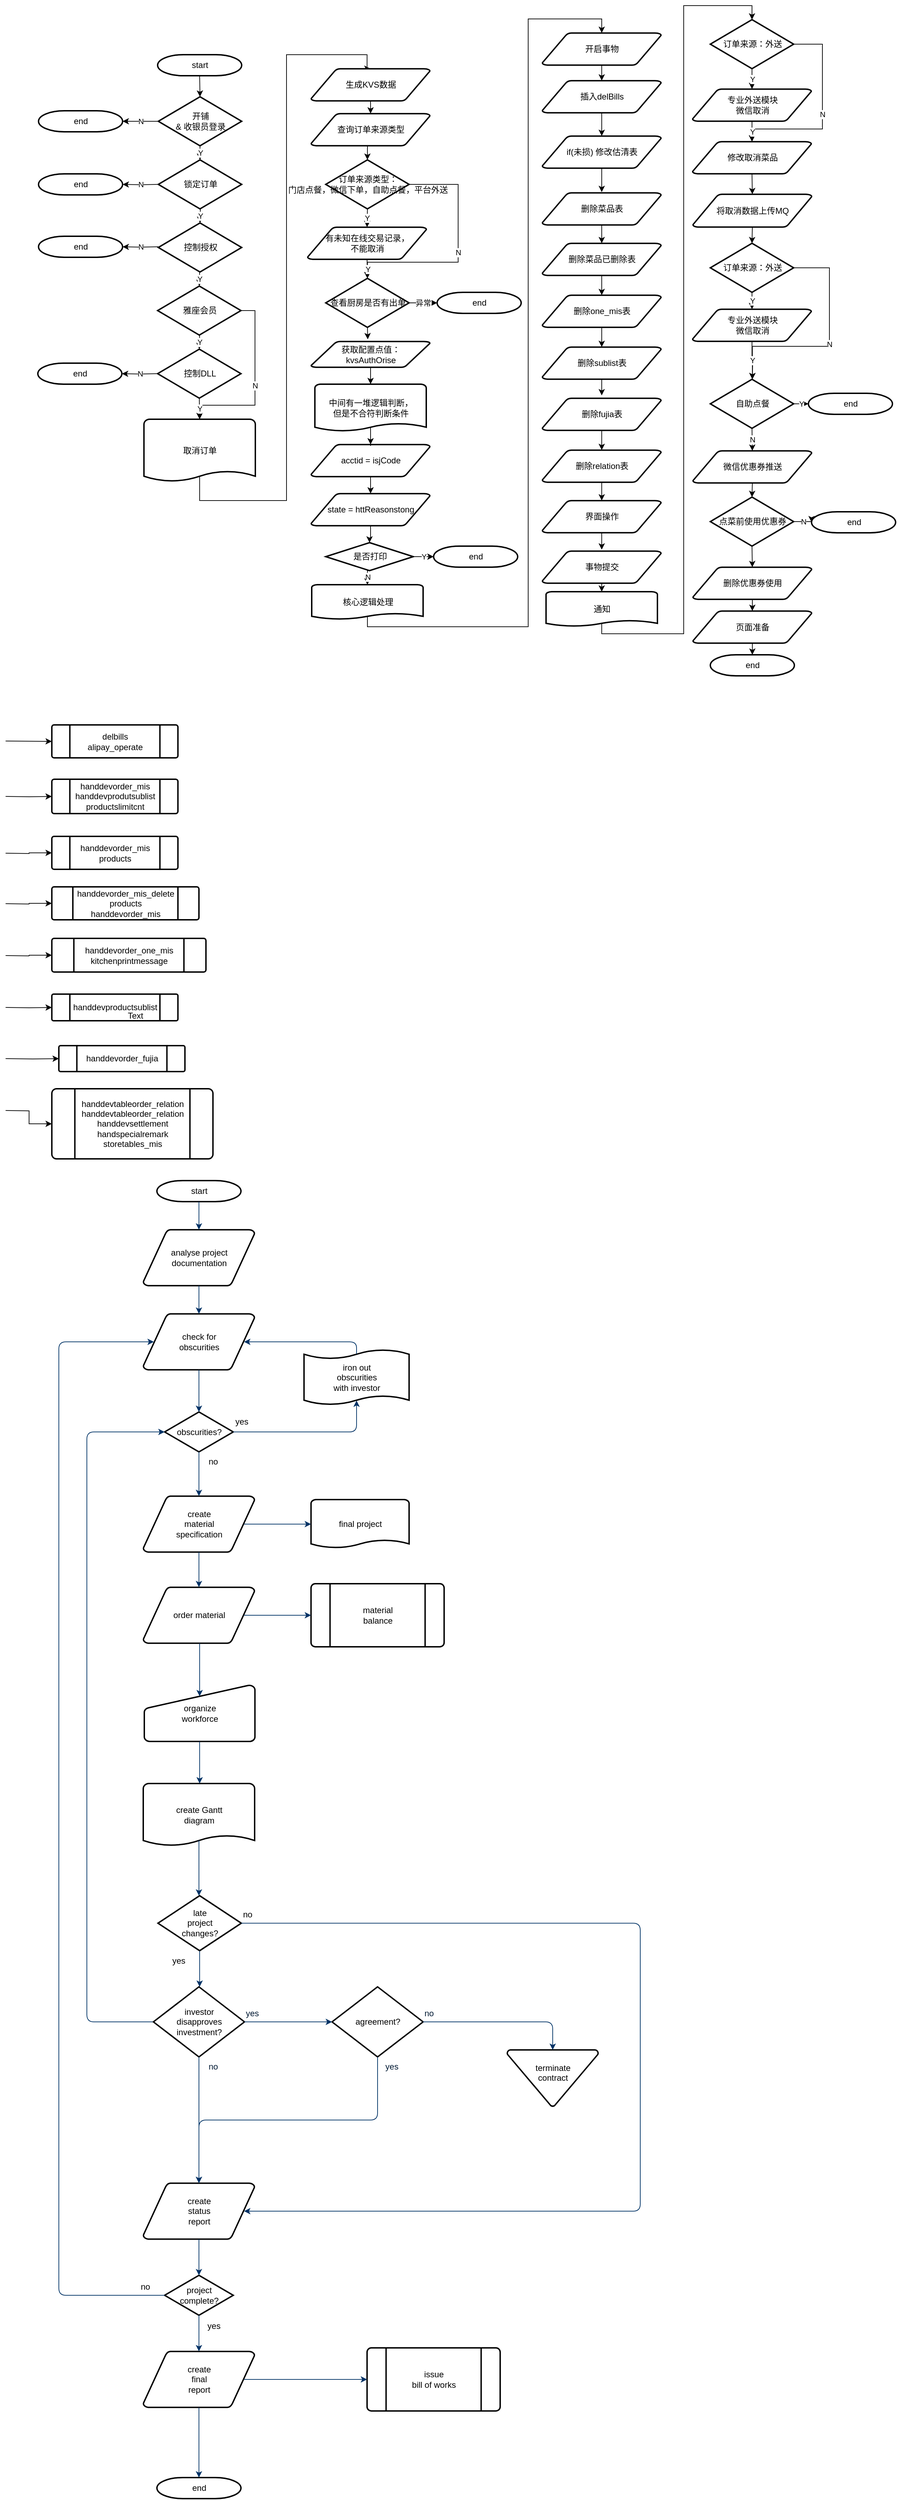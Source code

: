 <mxfile version="12.3.6" type="github" pages="1"><diagram id="6a731a19-8d31-9384-78a2-239565b7b9f0" name="Page-1"><mxGraphModel dx="1422" dy="3100" grid="1" gridSize="10" guides="1" tooltips="1" connect="1" arrows="1" fold="1" page="1" pageScale="1" pageWidth="1654" pageHeight="1169" background="#ffffff" math="0" shadow="0"><root><mxCell id="0"/><mxCell id="1" parent="0"/><mxCell id="2" value="start" style="shape=mxgraph.flowchart.terminator;strokeWidth=2;gradientColor=none;gradientDirection=north;fontStyle=0;html=1;" parent="1" vertex="1"><mxGeometry x="260" y="60" width="120" height="30" as="geometry"/></mxCell><mxCell id="3" value="analyse project&#10; documentation" style="shape=mxgraph.flowchart.data;strokeWidth=2;gradientColor=none;gradientDirection=north;fontStyle=0;html=1;" parent="1" vertex="1"><mxGeometry x="240.5" y="130" width="159" height="80" as="geometry"/></mxCell><mxCell id="4" value="create&#10;material&#10;specification" style="shape=mxgraph.flowchart.data;strokeWidth=2;gradientColor=none;gradientDirection=north;fontStyle=0;html=1;" parent="1" vertex="1"><mxGeometry x="240.5" y="510" width="159" height="80" as="geometry"/></mxCell><mxCell id="5" value="check for&#10;obscurities" style="shape=mxgraph.flowchart.data;strokeWidth=2;gradientColor=none;gradientDirection=north;fontStyle=0;html=1;" parent="1" vertex="1"><mxGeometry x="240.5" y="250" width="159" height="80" as="geometry"/></mxCell><mxCell id="6" value="obscurities?" style="shape=mxgraph.flowchart.decision;strokeWidth=2;gradientColor=none;gradientDirection=north;fontStyle=0;html=1;" parent="1" vertex="1"><mxGeometry x="271" y="390" width="98" height="57" as="geometry"/></mxCell><mxCell id="7" style="fontStyle=1;strokeColor=#003366;strokeWidth=1;html=1;" parent="1" source="2" target="3" edge="1"><mxGeometry relative="1" as="geometry"/></mxCell><mxCell id="8" style="fontStyle=1;strokeColor=#003366;strokeWidth=1;html=1;" parent="1" source="3" target="5" edge="1"><mxGeometry relative="1" as="geometry"/></mxCell><mxCell id="9" style="entryX=0.5;entryY=0;entryPerimeter=0;fontStyle=1;strokeColor=#003366;strokeWidth=1;html=1;" parent="1" source="5" target="6" edge="1"><mxGeometry relative="1" as="geometry"/></mxCell><mxCell id="10" value="" style="edgeStyle=elbowEdgeStyle;elbow=horizontal;entryX=0.5;entryY=0.91;entryPerimeter=0;exitX=1;exitY=0.5;exitPerimeter=0;fontStyle=1;strokeColor=#003366;strokeWidth=1;html=1;" parent="1" source="6" target="51" edge="1"><mxGeometry x="381" y="28.5" width="100" height="100" as="geometry"><mxPoint x="750" y="447" as="sourcePoint"/><mxPoint x="765.395" y="318.5" as="targetPoint"/><Array as="points"><mxPoint x="545" y="400"/></Array></mxGeometry></mxCell><mxCell id="11" value="yes" style="text;fontStyle=0;html=1;strokeColor=none;gradientColor=none;fillColor=none;strokeWidth=2;" parent="1" vertex="1"><mxGeometry x="370" y="390" width="40" height="26" as="geometry"/></mxCell><mxCell id="12" value="" style="edgeStyle=elbowEdgeStyle;elbow=horizontal;fontColor=#001933;fontStyle=1;strokeColor=#003366;strokeWidth=1;html=1;" parent="1" source="6" target="4" edge="1"><mxGeometry width="100" height="100" as="geometry"><mxPoint y="100" as="sourcePoint"/><mxPoint x="100" as="targetPoint"/></mxGeometry></mxCell><mxCell id="13" value="order material" style="shape=mxgraph.flowchart.data;strokeWidth=2;gradientColor=none;gradientDirection=north;fontStyle=0;html=1;" parent="1" vertex="1"><mxGeometry x="240.5" y="640" width="159" height="80" as="geometry"/></mxCell><mxCell id="14" value="no" style="text;fontStyle=0;html=1;strokeColor=none;gradientColor=none;fillColor=none;strokeWidth=2;align=center;" parent="1" vertex="1"><mxGeometry x="320" y="447" width="40" height="26" as="geometry"/></mxCell><mxCell id="15" value="final project" style="shape=mxgraph.flowchart.document;strokeWidth=2;gradientColor=none;gradientDirection=north;fontStyle=0;html=1;" parent="1" vertex="1"><mxGeometry x="480" y="515" width="140" height="70" as="geometry"/></mxCell><mxCell id="16" value="" style="edgeStyle=elbowEdgeStyle;elbow=horizontal;exitX=0.905;exitY=0.5;exitPerimeter=0;fontStyle=1;strokeColor=#003366;strokeWidth=1;html=1;" parent="1" source="4" target="15" edge="1"><mxGeometry width="100" height="100" as="geometry"><mxPoint y="100" as="sourcePoint"/><mxPoint x="100" as="targetPoint"/></mxGeometry></mxCell><mxCell id="17" value="" style="edgeStyle=elbowEdgeStyle;elbow=horizontal;fontStyle=1;strokeColor=#003366;strokeWidth=1;html=1;" parent="1" source="4" target="13" edge="1"><mxGeometry width="100" height="100" as="geometry"><mxPoint y="100" as="sourcePoint"/><mxPoint x="100" as="targetPoint"/></mxGeometry></mxCell><mxCell id="18" value="material&#10;balance" style="shape=mxgraph.flowchart.predefined_process;strokeWidth=2;gradientColor=none;gradientDirection=north;fontStyle=0;html=1;" parent="1" vertex="1"><mxGeometry x="480" y="635" width="190" height="90" as="geometry"/></mxCell><mxCell id="19" value="" style="edgeStyle=elbowEdgeStyle;elbow=horizontal;exitX=0.905;exitY=0.5;exitPerimeter=0;fontStyle=1;strokeColor=#003366;strokeWidth=1;html=1;" parent="1" source="13" target="18" edge="1"><mxGeometry width="100" height="100" as="geometry"><mxPoint y="100" as="sourcePoint"/><mxPoint x="100" as="targetPoint"/></mxGeometry></mxCell><mxCell id="20" value="organize &#10;workforce" style="shape=mxgraph.flowchart.manual_input;strokeWidth=2;gradientColor=none;gradientDirection=north;fontStyle=0;html=1;" parent="1" vertex="1"><mxGeometry x="242" y="780" width="158" height="80" as="geometry"/></mxCell><mxCell id="21" value="" style="edgeStyle=elbowEdgeStyle;elbow=horizontal;entryX=0.5;entryY=0.195;entryPerimeter=0;fontStyle=1;strokeColor=#003366;strokeWidth=1;html=1;" parent="1" source="13" target="20" edge="1"><mxGeometry width="100" height="100" as="geometry"><mxPoint y="100" as="sourcePoint"/><mxPoint x="100" as="targetPoint"/></mxGeometry></mxCell><mxCell id="22" value="create Gantt&#10;diagram" style="shape=mxgraph.flowchart.document;strokeWidth=2;gradientColor=none;gradientDirection=north;fontStyle=0;html=1;" parent="1" vertex="1"><mxGeometry x="240.5" y="920" width="159" height="90" as="geometry"/></mxCell><mxCell id="23" value="" style="edgeStyle=elbowEdgeStyle;elbow=horizontal;exitX=0.5;exitY=1;exitPerimeter=0;fontStyle=1;strokeColor=#003366;strokeWidth=1;html=1;" parent="1" source="20" target="22" edge="1"><mxGeometry width="100" height="100" as="geometry"><mxPoint y="100" as="sourcePoint"/><mxPoint x="100" as="targetPoint"/></mxGeometry></mxCell><mxCell id="24" value="late&#10;project&#10;changes?" style="shape=mxgraph.flowchart.decision;strokeWidth=2;gradientColor=none;gradientDirection=north;fontStyle=0;html=1;" parent="1" vertex="1"><mxGeometry x="261.5" y="1080" width="119" height="78.5" as="geometry"/></mxCell><mxCell id="25" value="" style="edgeStyle=elbowEdgeStyle;elbow=horizontal;exitX=0.5;exitY=0.9;exitPerimeter=0;fontStyle=1;strokeColor=#003366;strokeWidth=1;html=1;" parent="1" source="22" target="24" edge="1"><mxGeometry width="100" height="100" as="geometry"><mxPoint y="100" as="sourcePoint"/><mxPoint x="100" as="targetPoint"/></mxGeometry></mxCell><mxCell id="26" value="" style="edgeStyle=elbowEdgeStyle;elbow=horizontal;exitX=0;exitY=0.5;exitPerimeter=0;entryX=0;entryY=0.5;entryPerimeter=0;fontStyle=1;strokeColor=#003366;strokeWidth=1;html=1;" parent="1" source="28" target="6" edge="1"><mxGeometry width="100" height="100" as="geometry"><mxPoint y="100" as="sourcePoint"/><mxPoint x="100" as="targetPoint"/><Array as="points"><mxPoint x="160" y="850"/></Array></mxGeometry></mxCell><mxCell id="27" value="yes" style="text;fontStyle=0;html=1;strokeColor=none;gradientColor=none;fillColor=none;strokeWidth=2;" parent="1" vertex="1"><mxGeometry x="280" y="1158.5" width="40" height="26" as="geometry"/></mxCell><mxCell id="28" value="investor&#10;disapproves&#10; investment?" style="shape=mxgraph.flowchart.decision;strokeWidth=2;gradientColor=none;gradientDirection=north;fontStyle=0;html=1;" parent="1" vertex="1"><mxGeometry x="255" y="1210" width="130" height="100" as="geometry"/></mxCell><mxCell id="29" value="agreement?" style="shape=mxgraph.flowchart.decision;strokeWidth=2;gradientColor=none;gradientDirection=north;fontStyle=0;html=1;" parent="1" vertex="1"><mxGeometry x="510" y="1210" width="130" height="100" as="geometry"/></mxCell><mxCell id="30" value="" style="edgeStyle=elbowEdgeStyle;elbow=horizontal;exitX=0.5;exitY=1;exitPerimeter=0;fontStyle=1;strokeColor=#003366;strokeWidth=1;html=1;" parent="1" source="24" target="28" edge="1"><mxGeometry width="100" height="100" as="geometry"><mxPoint y="100" as="sourcePoint"/><mxPoint x="100" as="targetPoint"/></mxGeometry></mxCell><mxCell id="31" value="" style="edgeStyle=elbowEdgeStyle;elbow=horizontal;exitX=1;exitY=0.5;exitPerimeter=0;entryX=0;entryY=0.5;entryPerimeter=0;fontStyle=1;strokeColor=#003366;strokeWidth=1;html=1;" parent="1" source="28" target="29" edge="1"><mxGeometry width="100" height="100" as="geometry"><mxPoint y="100" as="sourcePoint"/><mxPoint x="100" as="targetPoint"/></mxGeometry></mxCell><mxCell id="32" value="terminate&#10;contract&#10;" style="shape=mxgraph.flowchart.merge_or_storage;strokeWidth=2;gradientColor=none;gradientDirection=north;fontStyle=0;html=1;" parent="1" vertex="1"><mxGeometry x="760" y="1300" width="130" height="80.5" as="geometry"/></mxCell><mxCell id="33" value="" style="edgeStyle=elbowEdgeStyle;elbow=vertical;exitX=1;exitY=0.5;exitPerimeter=0;entryX=0.5;entryY=0;entryPerimeter=0;fontStyle=1;strokeColor=#003366;strokeWidth=1;html=1;" parent="1" source="29" target="32" edge="1"><mxGeometry width="100" height="100" as="geometry"><mxPoint y="100" as="sourcePoint"/><mxPoint x="100" as="targetPoint"/><Array as="points"><mxPoint x="740" y="1260"/></Array></mxGeometry></mxCell><mxCell id="34" value="create&#10;status&#10;report" style="shape=mxgraph.flowchart.data;strokeWidth=2;gradientColor=none;gradientDirection=north;fontStyle=0;html=1;" parent="1" vertex="1"><mxGeometry x="240.5" y="1490" width="159" height="80" as="geometry"/></mxCell><mxCell id="35" value="" style="edgeStyle=elbowEdgeStyle;elbow=vertical;exitX=0.5;exitY=1;exitPerimeter=0;fontColor=#001933;fontStyle=1;strokeColor=#003366;strokeWidth=1;html=1;" parent="1" source="28" target="34" edge="1"><mxGeometry width="100" height="100" as="geometry"><mxPoint y="100" as="sourcePoint"/><mxPoint x="100" as="targetPoint"/></mxGeometry></mxCell><mxCell id="36" value="" style="edgeStyle=elbowEdgeStyle;elbow=vertical;exitX=0.5;exitY=1;exitPerimeter=0;entryX=0.5;entryY=0;entryPerimeter=0;fontStyle=1;strokeColor=#003366;strokeWidth=1;html=1;" parent="1" source="29" target="34" edge="1"><mxGeometry width="100" height="100" as="geometry"><mxPoint y="100" as="sourcePoint"/><mxPoint x="100" as="targetPoint"/></mxGeometry></mxCell><mxCell id="37" value="project&#10;complete?" style="shape=mxgraph.flowchart.decision;strokeWidth=2;gradientColor=none;gradientDirection=north;fontStyle=0;html=1;" parent="1" vertex="1"><mxGeometry x="271" y="1621.5" width="98" height="57" as="geometry"/></mxCell><mxCell id="38" value="create&#10;final&#10;report" style="shape=mxgraph.flowchart.data;strokeWidth=2;gradientColor=none;gradientDirection=north;fontStyle=0;html=1;" parent="1" vertex="1"><mxGeometry x="240.5" y="1730" width="159" height="80" as="geometry"/></mxCell><mxCell id="39" value="issue&#10;bill of works" style="shape=mxgraph.flowchart.predefined_process;strokeWidth=2;gradientColor=none;gradientDirection=north;fontStyle=0;html=1;" parent="1" vertex="1"><mxGeometry x="560" y="1725" width="190" height="90" as="geometry"/></mxCell><mxCell id="40" value="end" style="shape=mxgraph.flowchart.terminator;strokeWidth=2;gradientColor=none;gradientDirection=north;fontStyle=0;html=1;" parent="1" vertex="1"><mxGeometry x="260" y="1910" width="120" height="30" as="geometry"/></mxCell><mxCell id="41" value="" style="edgeStyle=elbowEdgeStyle;elbow=vertical;exitX=0.5;exitY=1;exitPerimeter=0;entryX=0.5;entryY=0;entryPerimeter=0;fontStyle=1;strokeColor=#003366;strokeWidth=1;html=1;" parent="1" source="34" target="37" edge="1"><mxGeometry width="100" height="100" as="geometry"><mxPoint y="100" as="sourcePoint"/><mxPoint x="100" as="targetPoint"/></mxGeometry></mxCell><mxCell id="42" value="" style="edgeStyle=elbowEdgeStyle;elbow=vertical;exitX=0.5;exitY=1;exitPerimeter=0;entryX=0.5;entryY=0;entryPerimeter=0;fontStyle=1;strokeColor=#003366;strokeWidth=1;html=1;" parent="1" source="37" target="38" edge="1"><mxGeometry width="100" height="100" as="geometry"><mxPoint y="100" as="sourcePoint"/><mxPoint x="100" as="targetPoint"/></mxGeometry></mxCell><mxCell id="43" value="" style="edgeStyle=elbowEdgeStyle;elbow=vertical;exitX=0.5;exitY=1;exitPerimeter=0;entryX=0.5;entryY=0;entryPerimeter=0;fontStyle=1;strokeColor=#003366;strokeWidth=1;html=1;" parent="1" source="38" target="40" edge="1"><mxGeometry width="100" height="100" as="geometry"><mxPoint y="100" as="sourcePoint"/><mxPoint x="100" as="targetPoint"/></mxGeometry></mxCell><mxCell id="44" value="" style="edgeStyle=elbowEdgeStyle;elbow=vertical;exitX=0.905;exitY=0.5;exitPerimeter=0;entryX=0;entryY=0.5;entryPerimeter=0;fontStyle=1;strokeColor=#003366;strokeWidth=1;html=1;" parent="1" source="38" target="39" edge="1"><mxGeometry width="100" height="100" as="geometry"><mxPoint y="100" as="sourcePoint"/><mxPoint x="100" as="targetPoint"/></mxGeometry></mxCell><mxCell id="45" value="" style="edgeStyle=elbowEdgeStyle;elbow=horizontal;exitX=1;exitY=0.5;exitPerimeter=0;entryX=0.905;entryY=0.5;entryPerimeter=0;fontStyle=1;strokeColor=#003366;strokeWidth=1;html=1;" parent="1" source="24" target="34" edge="1"><mxGeometry width="100" height="100" as="geometry"><mxPoint y="100" as="sourcePoint"/><mxPoint x="100" as="targetPoint"/><Array as="points"><mxPoint x="950" y="1320"/></Array></mxGeometry></mxCell><mxCell id="46" value="no" style="text;fontStyle=0;html=1;strokeColor=none;gradientColor=none;fillColor=none;strokeWidth=2;" parent="1" vertex="1"><mxGeometry x="380.5" y="1093.25" width="40" height="26" as="geometry"/></mxCell><mxCell id="47" value="yes" style="text;fontColor=#001933;fontStyle=0;html=1;strokeColor=none;gradientColor=none;fillColor=none;strokeWidth=2;" parent="1" vertex="1"><mxGeometry x="385" y="1234" width="40" height="26" as="geometry"/></mxCell><mxCell id="48" value="no" style="text;fontColor=#001933;fontStyle=0;html=1;strokeColor=none;gradientColor=none;fillColor=none;strokeWidth=2;align=center;" parent="1" vertex="1"><mxGeometry x="320" y="1310" width="40" height="26" as="geometry"/></mxCell><mxCell id="49" value="yes" style="text;fontColor=#001933;fontStyle=0;html=1;strokeColor=none;gradientColor=none;fillColor=none;strokeWidth=2;align=center;" parent="1" vertex="1"><mxGeometry x="575" y="1310" width="40" height="26" as="geometry"/></mxCell><mxCell id="50" value="no" style="text;fontColor=#001933;fontStyle=0;html=1;strokeColor=none;gradientColor=none;fillColor=none;strokeWidth=2;" parent="1" vertex="1"><mxGeometry x="640" y="1234" width="40" height="26" as="geometry"/></mxCell><mxCell id="51" value="iron out&#10;obscurities &#10;with investor" style="shape=mxgraph.flowchart.paper_tape;strokeWidth=2;gradientColor=none;gradientDirection=north;fontStyle=0;html=1;" parent="1" vertex="1"><mxGeometry x="470" y="300" width="150" height="81" as="geometry"/></mxCell><mxCell id="52" value="" style="edgeStyle=elbowEdgeStyle;elbow=horizontal;exitX=0.5;exitY=0.09;exitPerimeter=0;entryX=0.905;entryY=0.5;entryPerimeter=0;fontStyle=1;strokeColor=#003366;strokeWidth=1;html=1;" parent="1" source="51" target="5" edge="1"><mxGeometry width="100" height="100" as="geometry"><mxPoint y="100" as="sourcePoint"/><mxPoint x="100" as="targetPoint"/><Array as="points"><mxPoint x="545" y="300"/></Array></mxGeometry></mxCell><mxCell id="53" value="yes" style="text;fontStyle=0;html=1;strokeColor=none;gradientColor=none;fillColor=none;strokeWidth=2;align=center;" parent="1" vertex="1"><mxGeometry x="321" y="1680" width="40" height="26" as="geometry"/></mxCell><mxCell id="54" value="" style="edgeStyle=elbowEdgeStyle;elbow=horizontal;exitX=0;exitY=0.5;exitPerimeter=0;entryX=0.095;entryY=0.5;entryPerimeter=0;fontStyle=1;strokeColor=#003366;strokeWidth=1;html=1;" parent="1" source="37" target="5" edge="1"><mxGeometry width="100" height="100" as="geometry"><mxPoint y="100" as="sourcePoint"/><mxPoint x="100" as="targetPoint"/><Array as="points"><mxPoint x="120" y="970"/></Array></mxGeometry></mxCell><mxCell id="55" value="no" style="text;fontStyle=0;html=1;strokeColor=none;gradientColor=none;fillColor=none;strokeWidth=2;" parent="1" vertex="1"><mxGeometry x="235" y="1624" width="40" height="26" as="geometry"/></mxCell><mxCell id="DbCk00pHNb_Lc_L89BAW-57" style="edgeStyle=orthogonalEdgeStyle;rounded=0;orthogonalLoop=1;jettySize=auto;html=1;exitX=0.5;exitY=1;exitDx=0;exitDy=0;exitPerimeter=0;entryX=0.5;entryY=0;entryDx=0;entryDy=0;entryPerimeter=0;" parent="1" source="DbCk00pHNb_Lc_L89BAW-55" target="DbCk00pHNb_Lc_L89BAW-56" edge="1"><mxGeometry relative="1" as="geometry"/></mxCell><mxCell id="DbCk00pHNb_Lc_L89BAW-55" value="start" style="shape=mxgraph.flowchart.terminator;strokeWidth=2;gradientColor=none;gradientDirection=north;fontStyle=0;html=1;" parent="1" vertex="1"><mxGeometry x="261" y="-1546" width="120" height="30" as="geometry"/></mxCell><mxCell id="DbCk00pHNb_Lc_L89BAW-63" value="Y" style="edgeStyle=orthogonalEdgeStyle;rounded=0;orthogonalLoop=1;jettySize=auto;html=1;exitX=0.5;exitY=1;exitDx=0;exitDy=0;exitPerimeter=0;entryX=0.5;entryY=0;entryDx=0;entryDy=0;entryPerimeter=0;" parent="1" source="DbCk00pHNb_Lc_L89BAW-56" target="DbCk00pHNb_Lc_L89BAW-62" edge="1"><mxGeometry relative="1" as="geometry"/></mxCell><mxCell id="DbCk00pHNb_Lc_L89BAW-83" value="N" style="edgeStyle=orthogonalEdgeStyle;rounded=0;orthogonalLoop=1;jettySize=auto;html=1;exitX=0;exitY=0.5;exitDx=0;exitDy=0;exitPerimeter=0;" parent="1" source="DbCk00pHNb_Lc_L89BAW-56" target="DbCk00pHNb_Lc_L89BAW-82" edge="1"><mxGeometry relative="1" as="geometry"/></mxCell><mxCell id="DbCk00pHNb_Lc_L89BAW-56" value="开铺&lt;br&gt;&amp;amp; 收银员登录" style="shape=mxgraph.flowchart.decision;strokeWidth=2;gradientColor=none;gradientDirection=north;fontStyle=0;html=1;" parent="1" vertex="1"><mxGeometry x="262" y="-1486" width="119" height="70" as="geometry"/></mxCell><mxCell id="DbCk00pHNb_Lc_L89BAW-62" value="锁定订单" style="shape=mxgraph.flowchart.decision;strokeWidth=2;gradientColor=none;gradientDirection=north;fontStyle=0;html=1;" parent="1" vertex="1"><mxGeometry x="262" y="-1396" width="119" height="70" as="geometry"/></mxCell><mxCell id="DbCk00pHNb_Lc_L89BAW-67" value="Y" style="edgeStyle=orthogonalEdgeStyle;rounded=0;orthogonalLoop=1;jettySize=auto;html=1;exitX=0.5;exitY=1;exitDx=0;exitDy=0;exitPerimeter=0;entryX=0.5;entryY=0;entryDx=0;entryDy=0;entryPerimeter=0;" parent="1" target="DbCk00pHNb_Lc_L89BAW-68" edge="1"><mxGeometry relative="1" as="geometry"><mxPoint x="322" y="-1326" as="sourcePoint"/></mxGeometry></mxCell><mxCell id="DbCk00pHNb_Lc_L89BAW-68" value="控制授权" style="shape=mxgraph.flowchart.decision;strokeWidth=2;gradientColor=none;gradientDirection=north;fontStyle=0;html=1;" parent="1" vertex="1"><mxGeometry x="262" y="-1306" width="119" height="70" as="geometry"/></mxCell><mxCell id="DbCk00pHNb_Lc_L89BAW-71" value="Y" style="edgeStyle=orthogonalEdgeStyle;rounded=0;orthogonalLoop=1;jettySize=auto;html=1;exitX=0.5;exitY=1;exitDx=0;exitDy=0;exitPerimeter=0;entryX=0.5;entryY=0;entryDx=0;entryDy=0;entryPerimeter=0;" parent="1" target="DbCk00pHNb_Lc_L89BAW-72" edge="1"><mxGeometry relative="1" as="geometry"><mxPoint x="321" y="-1236" as="sourcePoint"/></mxGeometry></mxCell><mxCell id="DbCk00pHNb_Lc_L89BAW-90" value="N" style="edgeStyle=orthogonalEdgeStyle;rounded=0;orthogonalLoop=1;jettySize=auto;html=1;exitX=1;exitY=0.5;exitDx=0;exitDy=0;exitPerimeter=0;entryX=0.5;entryY=0;entryDx=0;entryDy=0;entryPerimeter=0;" parent="1" source="DbCk00pHNb_Lc_L89BAW-72" target="DbCk00pHNb_Lc_L89BAW-79" edge="1"><mxGeometry relative="1" as="geometry"><Array as="points"><mxPoint x="400" y="-1181"/><mxPoint x="400" y="-1046"/><mxPoint x="321" y="-1046"/></Array></mxGeometry></mxCell><mxCell id="DbCk00pHNb_Lc_L89BAW-72" value="雅座会员" style="shape=mxgraph.flowchart.decision;strokeWidth=2;gradientColor=none;gradientDirection=north;fontStyle=0;html=1;" parent="1" vertex="1"><mxGeometry x="261" y="-1216" width="119" height="70" as="geometry"/></mxCell><mxCell id="DbCk00pHNb_Lc_L89BAW-75" value="Y" style="edgeStyle=orthogonalEdgeStyle;rounded=0;orthogonalLoop=1;jettySize=auto;html=1;exitX=0.5;exitY=1;exitDx=0;exitDy=0;exitPerimeter=0;entryX=0.5;entryY=0;entryDx=0;entryDy=0;entryPerimeter=0;" parent="1" target="DbCk00pHNb_Lc_L89BAW-76" edge="1"><mxGeometry relative="1" as="geometry"><mxPoint x="321" y="-1146" as="sourcePoint"/></mxGeometry></mxCell><mxCell id="DbCk00pHNb_Lc_L89BAW-81" value="Y" style="edgeStyle=orthogonalEdgeStyle;rounded=0;orthogonalLoop=1;jettySize=auto;html=1;exitX=0.5;exitY=1;exitDx=0;exitDy=0;exitPerimeter=0;entryX=0.5;entryY=0;entryDx=0;entryDy=0;entryPerimeter=0;" parent="1" source="DbCk00pHNb_Lc_L89BAW-76" target="DbCk00pHNb_Lc_L89BAW-79" edge="1"><mxGeometry relative="1" as="geometry"/></mxCell><mxCell id="DbCk00pHNb_Lc_L89BAW-76" value="控制DLL" style="shape=mxgraph.flowchart.decision;strokeWidth=2;gradientColor=none;gradientDirection=north;fontStyle=0;html=1;" parent="1" vertex="1"><mxGeometry x="261" y="-1126" width="119" height="70" as="geometry"/></mxCell><mxCell id="DbCk00pHNb_Lc_L89BAW-93" style="edgeStyle=orthogonalEdgeStyle;rounded=0;orthogonalLoop=1;jettySize=auto;html=1;exitX=0.5;exitY=0.9;exitDx=0;exitDy=0;exitPerimeter=0;entryX=0.5;entryY=0;entryDx=0;entryDy=0;entryPerimeter=0;" parent="1" source="DbCk00pHNb_Lc_L89BAW-79" target="DbCk00pHNb_Lc_L89BAW-92" edge="1"><mxGeometry relative="1" as="geometry"><Array as="points"><mxPoint x="321" y="-910"/><mxPoint x="445" y="-910"/><mxPoint x="445" y="-1546"/><mxPoint x="560" y="-1546"/></Array></mxGeometry></mxCell><mxCell id="DbCk00pHNb_Lc_L89BAW-79" value="取消订单" style="shape=mxgraph.flowchart.document;strokeWidth=2;gradientColor=none;gradientDirection=north;fontStyle=0;html=1;" parent="1" vertex="1"><mxGeometry x="241.5" y="-1026" width="159" height="90" as="geometry"/></mxCell><mxCell id="DbCk00pHNb_Lc_L89BAW-82" value="end" style="shape=mxgraph.flowchart.terminator;strokeWidth=2;gradientColor=none;gradientDirection=north;fontStyle=0;html=1;" parent="1" vertex="1"><mxGeometry x="91" y="-1466" width="120" height="30" as="geometry"/></mxCell><mxCell id="DbCk00pHNb_Lc_L89BAW-84" value="N" style="edgeStyle=orthogonalEdgeStyle;rounded=0;orthogonalLoop=1;jettySize=auto;html=1;exitX=0;exitY=0.5;exitDx=0;exitDy=0;exitPerimeter=0;" parent="1" target="DbCk00pHNb_Lc_L89BAW-85" edge="1"><mxGeometry relative="1" as="geometry"><mxPoint x="262" y="-1361" as="sourcePoint"/></mxGeometry></mxCell><mxCell id="DbCk00pHNb_Lc_L89BAW-85" value="end" style="shape=mxgraph.flowchart.terminator;strokeWidth=2;gradientColor=none;gradientDirection=north;fontStyle=0;html=1;" parent="1" vertex="1"><mxGeometry x="91" y="-1376" width="120" height="30" as="geometry"/></mxCell><mxCell id="DbCk00pHNb_Lc_L89BAW-86" value="N" style="edgeStyle=orthogonalEdgeStyle;rounded=0;orthogonalLoop=1;jettySize=auto;html=1;exitX=0;exitY=0.5;exitDx=0;exitDy=0;exitPerimeter=0;" parent="1" target="DbCk00pHNb_Lc_L89BAW-87" edge="1"><mxGeometry relative="1" as="geometry"><mxPoint x="262" y="-1272" as="sourcePoint"/></mxGeometry></mxCell><mxCell id="DbCk00pHNb_Lc_L89BAW-87" value="end" style="shape=mxgraph.flowchart.terminator;strokeWidth=2;gradientColor=none;gradientDirection=north;fontStyle=0;html=1;" parent="1" vertex="1"><mxGeometry x="91" y="-1287" width="120" height="30" as="geometry"/></mxCell><mxCell id="DbCk00pHNb_Lc_L89BAW-88" value="N" style="edgeStyle=orthogonalEdgeStyle;rounded=0;orthogonalLoop=1;jettySize=auto;html=1;exitX=0;exitY=0.5;exitDx=0;exitDy=0;exitPerimeter=0;" parent="1" target="DbCk00pHNb_Lc_L89BAW-89" edge="1"><mxGeometry relative="1" as="geometry"><mxPoint x="261" y="-1091" as="sourcePoint"/></mxGeometry></mxCell><mxCell id="DbCk00pHNb_Lc_L89BAW-89" value="end" style="shape=mxgraph.flowchart.terminator;strokeWidth=2;gradientColor=none;gradientDirection=north;fontStyle=0;html=1;" parent="1" vertex="1"><mxGeometry x="90" y="-1106" width="120" height="30" as="geometry"/></mxCell><mxCell id="DbCk00pHNb_Lc_L89BAW-97" style="edgeStyle=orthogonalEdgeStyle;rounded=0;orthogonalLoop=1;jettySize=auto;html=1;exitX=0.5;exitY=1;exitDx=0;exitDy=0;exitPerimeter=0;" parent="1" source="DbCk00pHNb_Lc_L89BAW-92" target="DbCk00pHNb_Lc_L89BAW-94" edge="1"><mxGeometry relative="1" as="geometry"/></mxCell><mxCell id="DbCk00pHNb_Lc_L89BAW-92" value="生成KVS数据" style="shape=mxgraph.flowchart.data;strokeWidth=2;gradientColor=none;gradientDirection=north;fontStyle=0;html=1;" parent="1" vertex="1"><mxGeometry x="480" y="-1526" width="170" height="46" as="geometry"/></mxCell><mxCell id="DbCk00pHNb_Lc_L89BAW-99" style="edgeStyle=orthogonalEdgeStyle;rounded=0;orthogonalLoop=1;jettySize=auto;html=1;exitX=0.5;exitY=1;exitDx=0;exitDy=0;exitPerimeter=0;entryX=0.5;entryY=0;entryDx=0;entryDy=0;entryPerimeter=0;" parent="1" source="DbCk00pHNb_Lc_L89BAW-94" target="DbCk00pHNb_Lc_L89BAW-98" edge="1"><mxGeometry relative="1" as="geometry"/></mxCell><mxCell id="DbCk00pHNb_Lc_L89BAW-94" value="查询订单来源类型" style="shape=mxgraph.flowchart.data;strokeWidth=2;gradientColor=none;gradientDirection=north;fontStyle=0;html=1;" parent="1" vertex="1"><mxGeometry x="480" y="-1462" width="170" height="46" as="geometry"/></mxCell><mxCell id="DbCk00pHNb_Lc_L89BAW-101" value="Y" style="edgeStyle=orthogonalEdgeStyle;rounded=0;orthogonalLoop=1;jettySize=auto;html=1;exitX=0.5;exitY=1;exitDx=0;exitDy=0;exitPerimeter=0;entryX=0.5;entryY=0;entryDx=0;entryDy=0;entryPerimeter=0;" parent="1" source="DbCk00pHNb_Lc_L89BAW-98" target="DbCk00pHNb_Lc_L89BAW-100" edge="1"><mxGeometry relative="1" as="geometry"/></mxCell><mxCell id="DbCk00pHNb_Lc_L89BAW-102" value="N" style="edgeStyle=orthogonalEdgeStyle;rounded=0;orthogonalLoop=1;jettySize=auto;html=1;exitX=1;exitY=0.5;exitDx=0;exitDy=0;exitPerimeter=0;entryX=0.5;entryY=0;entryDx=0;entryDy=0;entryPerimeter=0;" parent="1" source="DbCk00pHNb_Lc_L89BAW-98" target="DbCk00pHNb_Lc_L89BAW-103" edge="1"><mxGeometry relative="1" as="geometry"><mxPoint x="760" y="-1210" as="targetPoint"/><Array as="points"><mxPoint x="690" y="-1361"/><mxPoint x="690" y="-1250"/><mxPoint x="561" y="-1250"/></Array></mxGeometry></mxCell><mxCell id="DbCk00pHNb_Lc_L89BAW-98" value="订单来源类型：&lt;br&gt;门店点餐，微信下单，自助点餐，平台外送" style="shape=mxgraph.flowchart.decision;strokeWidth=2;gradientColor=none;gradientDirection=north;fontStyle=0;html=1;" parent="1" vertex="1"><mxGeometry x="501" y="-1396" width="119" height="70" as="geometry"/></mxCell><mxCell id="DbCk00pHNb_Lc_L89BAW-104" value="Y" style="edgeStyle=orthogonalEdgeStyle;rounded=0;orthogonalLoop=1;jettySize=auto;html=1;exitX=0.5;exitY=1;exitDx=0;exitDy=0;exitPerimeter=0;entryX=0.5;entryY=0;entryDx=0;entryDy=0;entryPerimeter=0;" parent="1" source="DbCk00pHNb_Lc_L89BAW-100" target="DbCk00pHNb_Lc_L89BAW-103" edge="1"><mxGeometry relative="1" as="geometry"/></mxCell><mxCell id="DbCk00pHNb_Lc_L89BAW-100" value="有未知在线交易记录，&lt;br&gt;不能取消" style="shape=mxgraph.flowchart.data;strokeWidth=2;gradientColor=none;gradientDirection=north;fontStyle=0;html=1;" parent="1" vertex="1"><mxGeometry x="475" y="-1300" width="170" height="46" as="geometry"/></mxCell><mxCell id="DbCk00pHNb_Lc_L89BAW-106" value="异常" style="edgeStyle=orthogonalEdgeStyle;rounded=0;orthogonalLoop=1;jettySize=auto;html=1;exitX=1;exitY=0.5;exitDx=0;exitDy=0;exitPerimeter=0;" parent="1" source="DbCk00pHNb_Lc_L89BAW-103" target="DbCk00pHNb_Lc_L89BAW-105" edge="1"><mxGeometry relative="1" as="geometry"/></mxCell><mxCell id="DbCk00pHNb_Lc_L89BAW-109" style="edgeStyle=orthogonalEdgeStyle;rounded=0;orthogonalLoop=1;jettySize=auto;html=1;exitX=0.5;exitY=1;exitDx=0;exitDy=0;exitPerimeter=0;" parent="1" source="DbCk00pHNb_Lc_L89BAW-103" edge="1"><mxGeometry relative="1" as="geometry"><mxPoint x="561" y="-1140" as="targetPoint"/></mxGeometry></mxCell><mxCell id="DbCk00pHNb_Lc_L89BAW-103" value="查看厨房是否有出单" style="shape=mxgraph.flowchart.decision;strokeWidth=2;gradientColor=none;gradientDirection=north;fontStyle=0;html=1;" parent="1" vertex="1"><mxGeometry x="501" y="-1227" width="119" height="70" as="geometry"/></mxCell><mxCell id="DbCk00pHNb_Lc_L89BAW-105" value="end" style="shape=mxgraph.flowchart.terminator;strokeWidth=2;gradientColor=none;gradientDirection=north;fontStyle=0;html=1;" parent="1" vertex="1"><mxGeometry x="660" y="-1207" width="120" height="30" as="geometry"/></mxCell><mxCell id="DbCk00pHNb_Lc_L89BAW-114" style="edgeStyle=orthogonalEdgeStyle;rounded=0;orthogonalLoop=1;jettySize=auto;html=1;exitX=0.5;exitY=1;exitDx=0;exitDy=0;exitPerimeter=0;entryX=0.5;entryY=0;entryDx=0;entryDy=0;entryPerimeter=0;" parent="1" source="DbCk00pHNb_Lc_L89BAW-107" target="DbCk00pHNb_Lc_L89BAW-111" edge="1"><mxGeometry relative="1" as="geometry"/></mxCell><mxCell id="DbCk00pHNb_Lc_L89BAW-107" value="获取配置点值：&lt;br&gt;kvsAuthOrise" style="shape=mxgraph.flowchart.data;strokeWidth=2;gradientColor=none;gradientDirection=north;fontStyle=0;html=1;" parent="1" vertex="1"><mxGeometry x="480" y="-1137" width="170" height="37" as="geometry"/></mxCell><mxCell id="DbCk00pHNb_Lc_L89BAW-117" style="edgeStyle=orthogonalEdgeStyle;rounded=0;orthogonalLoop=1;jettySize=auto;html=1;exitX=0.5;exitY=1;exitDx=0;exitDy=0;exitPerimeter=0;" parent="1" source="DbCk00pHNb_Lc_L89BAW-110" target="DbCk00pHNb_Lc_L89BAW-116" edge="1"><mxGeometry relative="1" as="geometry"/></mxCell><mxCell id="DbCk00pHNb_Lc_L89BAW-110" value="acctid = isjCode" style="shape=mxgraph.flowchart.data;strokeWidth=2;gradientColor=none;gradientDirection=north;fontStyle=0;html=1;" parent="1" vertex="1"><mxGeometry x="480" y="-990" width="170" height="46" as="geometry"/></mxCell><mxCell id="DbCk00pHNb_Lc_L89BAW-115" style="edgeStyle=orthogonalEdgeStyle;rounded=0;orthogonalLoop=1;jettySize=auto;html=1;exitX=0.5;exitY=0.9;exitDx=0;exitDy=0;exitPerimeter=0;" parent="1" source="DbCk00pHNb_Lc_L89BAW-111" target="DbCk00pHNb_Lc_L89BAW-110" edge="1"><mxGeometry relative="1" as="geometry"/></mxCell><mxCell id="DbCk00pHNb_Lc_L89BAW-111" value="中间有一堆逻辑判断，&lt;br&gt;但是不合符判断条件" style="shape=mxgraph.flowchart.document;strokeWidth=2;gradientColor=none;gradientDirection=north;fontStyle=0;html=1;" parent="1" vertex="1"><mxGeometry x="485.5" y="-1076" width="159" height="68" as="geometry"/></mxCell><mxCell id="DbCk00pHNb_Lc_L89BAW-121" style="edgeStyle=orthogonalEdgeStyle;rounded=0;orthogonalLoop=1;jettySize=auto;html=1;exitX=0.5;exitY=1;exitDx=0;exitDy=0;exitPerimeter=0;" parent="1" source="DbCk00pHNb_Lc_L89BAW-116" target="DbCk00pHNb_Lc_L89BAW-119" edge="1"><mxGeometry relative="1" as="geometry"/></mxCell><mxCell id="DbCk00pHNb_Lc_L89BAW-116" value="state = httReasonstong" style="shape=mxgraph.flowchart.data;strokeWidth=2;gradientColor=none;gradientDirection=north;fontStyle=0;html=1;" parent="1" vertex="1"><mxGeometry x="480" y="-920" width="170" height="46" as="geometry"/></mxCell><mxCell id="DbCk00pHNb_Lc_L89BAW-118" value="Y" style="edgeStyle=orthogonalEdgeStyle;rounded=0;orthogonalLoop=1;jettySize=auto;html=1;exitX=1;exitY=0.5;exitDx=0;exitDy=0;exitPerimeter=0;" parent="1" source="DbCk00pHNb_Lc_L89BAW-119" target="DbCk00pHNb_Lc_L89BAW-120" edge="1"><mxGeometry relative="1" as="geometry"/></mxCell><mxCell id="DbCk00pHNb_Lc_L89BAW-123" value="N" style="edgeStyle=orthogonalEdgeStyle;rounded=0;orthogonalLoop=1;jettySize=auto;html=1;exitX=0.5;exitY=1;exitDx=0;exitDy=0;exitPerimeter=0;entryX=0.5;entryY=0;entryDx=0;entryDy=0;entryPerimeter=0;" parent="1" source="DbCk00pHNb_Lc_L89BAW-119" target="DbCk00pHNb_Lc_L89BAW-122" edge="1"><mxGeometry relative="1" as="geometry"/></mxCell><mxCell id="DbCk00pHNb_Lc_L89BAW-119" value="是否打印" style="shape=mxgraph.flowchart.decision;strokeWidth=2;gradientColor=none;gradientDirection=north;fontStyle=0;html=1;" parent="1" vertex="1"><mxGeometry x="501" y="-850" width="125" height="40" as="geometry"/></mxCell><mxCell id="DbCk00pHNb_Lc_L89BAW-120" value="end" style="shape=mxgraph.flowchart.terminator;strokeWidth=2;gradientColor=none;gradientDirection=north;fontStyle=0;html=1;" parent="1" vertex="1"><mxGeometry x="655" y="-845" width="120" height="30" as="geometry"/></mxCell><mxCell id="DbCk00pHNb_Lc_L89BAW-125" style="edgeStyle=orthogonalEdgeStyle;rounded=0;orthogonalLoop=1;jettySize=auto;html=1;exitX=0.5;exitY=0.9;exitDx=0;exitDy=0;exitPerimeter=0;entryX=0.5;entryY=0;entryDx=0;entryDy=0;entryPerimeter=0;" parent="1" source="DbCk00pHNb_Lc_L89BAW-122" target="DbCk00pHNb_Lc_L89BAW-124" edge="1"><mxGeometry relative="1" as="geometry"><Array as="points"><mxPoint x="561" y="-730"/><mxPoint x="790" y="-730"/><mxPoint x="790" y="-1597"/><mxPoint x="895" y="-1597"/></Array></mxGeometry></mxCell><mxCell id="DbCk00pHNb_Lc_L89BAW-122" value="核心逻辑处理" style="shape=mxgraph.flowchart.document;strokeWidth=2;gradientColor=none;gradientDirection=north;fontStyle=0;html=1;" parent="1" vertex="1"><mxGeometry x="481" y="-790" width="159" height="50" as="geometry"/></mxCell><mxCell id="DbCk00pHNb_Lc_L89BAW-137" style="edgeStyle=orthogonalEdgeStyle;rounded=0;orthogonalLoop=1;jettySize=auto;html=1;exitX=0.5;exitY=1;exitDx=0;exitDy=0;exitPerimeter=0;" parent="1" source="DbCk00pHNb_Lc_L89BAW-124" target="DbCk00pHNb_Lc_L89BAW-126" edge="1"><mxGeometry relative="1" as="geometry"/></mxCell><mxCell id="DbCk00pHNb_Lc_L89BAW-124" value="开启事物" style="shape=mxgraph.flowchart.data;strokeWidth=2;gradientColor=none;gradientDirection=north;fontStyle=0;html=1;" parent="1" vertex="1"><mxGeometry x="810" y="-1577" width="170" height="46" as="geometry"/></mxCell><mxCell id="DbCk00pHNb_Lc_L89BAW-138" style="edgeStyle=orthogonalEdgeStyle;rounded=0;orthogonalLoop=1;jettySize=auto;html=1;exitX=0.5;exitY=1;exitDx=0;exitDy=0;exitPerimeter=0;entryX=0.5;entryY=0;entryDx=0;entryDy=0;entryPerimeter=0;" parent="1" source="DbCk00pHNb_Lc_L89BAW-126" target="DbCk00pHNb_Lc_L89BAW-127" edge="1"><mxGeometry relative="1" as="geometry"/></mxCell><mxCell id="DbCk00pHNb_Lc_L89BAW-126" value="插入delBills" style="shape=mxgraph.flowchart.data;strokeWidth=2;gradientColor=none;gradientDirection=north;fontStyle=0;html=1;" parent="1" vertex="1"><mxGeometry x="810" y="-1509" width="170" height="46" as="geometry"/></mxCell><mxCell id="DbCk00pHNb_Lc_L89BAW-139" style="edgeStyle=orthogonalEdgeStyle;rounded=0;orthogonalLoop=1;jettySize=auto;html=1;exitX=0.5;exitY=1;exitDx=0;exitDy=0;exitPerimeter=0;" parent="1" source="DbCk00pHNb_Lc_L89BAW-127" edge="1"><mxGeometry relative="1" as="geometry"><mxPoint x="895" y="-1350" as="targetPoint"/></mxGeometry></mxCell><mxCell id="DbCk00pHNb_Lc_L89BAW-127" value="if(未损) 修改估清表" style="shape=mxgraph.flowchart.data;strokeWidth=2;gradientColor=none;gradientDirection=north;fontStyle=0;html=1;" parent="1" vertex="1"><mxGeometry x="810" y="-1430" width="170" height="46" as="geometry"/></mxCell><mxCell id="DbCk00pHNb_Lc_L89BAW-140" style="edgeStyle=orthogonalEdgeStyle;rounded=0;orthogonalLoop=1;jettySize=auto;html=1;exitX=0.5;exitY=1;exitDx=0;exitDy=0;exitPerimeter=0;entryX=0.5;entryY=0;entryDx=0;entryDy=0;entryPerimeter=0;" parent="1" source="DbCk00pHNb_Lc_L89BAW-128" target="DbCk00pHNb_Lc_L89BAW-129" edge="1"><mxGeometry relative="1" as="geometry"/></mxCell><mxCell id="DbCk00pHNb_Lc_L89BAW-128" value="删除菜品表" style="shape=mxgraph.flowchart.data;strokeWidth=2;gradientColor=none;gradientDirection=north;fontStyle=0;html=1;" parent="1" vertex="1"><mxGeometry x="810" y="-1349" width="170" height="46" as="geometry"/></mxCell><mxCell id="DbCk00pHNb_Lc_L89BAW-141" style="edgeStyle=orthogonalEdgeStyle;rounded=0;orthogonalLoop=1;jettySize=auto;html=1;exitX=0.5;exitY=1;exitDx=0;exitDy=0;exitPerimeter=0;entryX=0.5;entryY=0;entryDx=0;entryDy=0;entryPerimeter=0;" parent="1" source="DbCk00pHNb_Lc_L89BAW-129" target="DbCk00pHNb_Lc_L89BAW-130" edge="1"><mxGeometry relative="1" as="geometry"/></mxCell><mxCell id="DbCk00pHNb_Lc_L89BAW-129" value="删除菜品已删除表" style="shape=mxgraph.flowchart.data;strokeWidth=2;gradientColor=none;gradientDirection=north;fontStyle=0;html=1;" parent="1" vertex="1"><mxGeometry x="810" y="-1277" width="170" height="46" as="geometry"/></mxCell><mxCell id="DbCk00pHNb_Lc_L89BAW-143" style="edgeStyle=orthogonalEdgeStyle;rounded=0;orthogonalLoop=1;jettySize=auto;html=1;exitX=0.5;exitY=1;exitDx=0;exitDy=0;exitPerimeter=0;entryX=0.5;entryY=0;entryDx=0;entryDy=0;entryPerimeter=0;" parent="1" source="DbCk00pHNb_Lc_L89BAW-130" target="DbCk00pHNb_Lc_L89BAW-131" edge="1"><mxGeometry relative="1" as="geometry"/></mxCell><mxCell id="DbCk00pHNb_Lc_L89BAW-130" value="删除one_mis表" style="shape=mxgraph.flowchart.data;strokeWidth=2;gradientColor=none;gradientDirection=north;fontStyle=0;html=1;" parent="1" vertex="1"><mxGeometry x="810" y="-1203" width="170" height="46" as="geometry"/></mxCell><mxCell id="DbCk00pHNb_Lc_L89BAW-144" style="edgeStyle=orthogonalEdgeStyle;rounded=0;orthogonalLoop=1;jettySize=auto;html=1;exitX=0.5;exitY=1;exitDx=0;exitDy=0;exitPerimeter=0;" parent="1" source="DbCk00pHNb_Lc_L89BAW-131" edge="1"><mxGeometry relative="1" as="geometry"><mxPoint x="895" y="-1060" as="targetPoint"/></mxGeometry></mxCell><mxCell id="DbCk00pHNb_Lc_L89BAW-131" value="删除sublist表" style="shape=mxgraph.flowchart.data;strokeWidth=2;gradientColor=none;gradientDirection=north;fontStyle=0;html=1;" parent="1" vertex="1"><mxGeometry x="810" y="-1129" width="170" height="46" as="geometry"/></mxCell><mxCell id="DbCk00pHNb_Lc_L89BAW-145" style="edgeStyle=orthogonalEdgeStyle;rounded=0;orthogonalLoop=1;jettySize=auto;html=1;exitX=0.5;exitY=1;exitDx=0;exitDy=0;exitPerimeter=0;entryX=0.5;entryY=0;entryDx=0;entryDy=0;entryPerimeter=0;" parent="1" source="DbCk00pHNb_Lc_L89BAW-132" target="DbCk00pHNb_Lc_L89BAW-133" edge="1"><mxGeometry relative="1" as="geometry"/></mxCell><mxCell id="DbCk00pHNb_Lc_L89BAW-132" value="删除fujia表" style="shape=mxgraph.flowchart.data;strokeWidth=2;gradientColor=none;gradientDirection=north;fontStyle=0;html=1;" parent="1" vertex="1"><mxGeometry x="810" y="-1056" width="170" height="46" as="geometry"/></mxCell><mxCell id="DbCk00pHNb_Lc_L89BAW-146" style="edgeStyle=orthogonalEdgeStyle;rounded=0;orthogonalLoop=1;jettySize=auto;html=1;exitX=0.5;exitY=1;exitDx=0;exitDy=0;exitPerimeter=0;entryX=0.5;entryY=0;entryDx=0;entryDy=0;entryPerimeter=0;" parent="1" source="DbCk00pHNb_Lc_L89BAW-133" target="DbCk00pHNb_Lc_L89BAW-134" edge="1"><mxGeometry relative="1" as="geometry"/></mxCell><mxCell id="DbCk00pHNb_Lc_L89BAW-133" value="删除relation表" style="shape=mxgraph.flowchart.data;strokeWidth=2;gradientColor=none;gradientDirection=north;fontStyle=0;html=1;" parent="1" vertex="1"><mxGeometry x="810" y="-982" width="170" height="46" as="geometry"/></mxCell><mxCell id="DbCk00pHNb_Lc_L89BAW-147" style="edgeStyle=orthogonalEdgeStyle;rounded=0;orthogonalLoop=1;jettySize=auto;html=1;exitX=0.5;exitY=1;exitDx=0;exitDy=0;exitPerimeter=0;" parent="1" source="DbCk00pHNb_Lc_L89BAW-134" edge="1"><mxGeometry relative="1" as="geometry"><mxPoint x="895" y="-840" as="targetPoint"/></mxGeometry></mxCell><mxCell id="DbCk00pHNb_Lc_L89BAW-134" value="界面操作" style="shape=mxgraph.flowchart.data;strokeWidth=2;gradientColor=none;gradientDirection=north;fontStyle=0;html=1;" parent="1" vertex="1"><mxGeometry x="810" y="-910" width="170" height="46" as="geometry"/></mxCell><mxCell id="DbCk00pHNb_Lc_L89BAW-203" style="edgeStyle=orthogonalEdgeStyle;rounded=0;orthogonalLoop=1;jettySize=auto;html=1;exitX=0.5;exitY=1;exitDx=0;exitDy=0;exitPerimeter=0;entryX=0.5;entryY=0;entryDx=0;entryDy=0;entryPerimeter=0;" parent="1" source="DbCk00pHNb_Lc_L89BAW-135" target="DbCk00pHNb_Lc_L89BAW-193" edge="1"><mxGeometry relative="1" as="geometry"/></mxCell><mxCell id="DbCk00pHNb_Lc_L89BAW-135" value="事物提交" style="shape=mxgraph.flowchart.data;strokeWidth=2;gradientColor=none;gradientDirection=north;fontStyle=0;html=1;" parent="1" vertex="1"><mxGeometry x="810" y="-838" width="170" height="46" as="geometry"/></mxCell><mxCell id="DbCk00pHNb_Lc_L89BAW-176" style="edgeStyle=orthogonalEdgeStyle;rounded=0;orthogonalLoop=1;jettySize=auto;html=1;exitX=0.905;exitY=0.5;exitDx=0;exitDy=0;exitPerimeter=0;entryX=0;entryY=0.5;entryDx=0;entryDy=0;entryPerimeter=0;" parent="1" target="DbCk00pHNb_Lc_L89BAW-184" edge="1"><mxGeometry relative="1" as="geometry"><mxPoint x="44" y="-567" as="sourcePoint"/></mxGeometry></mxCell><mxCell id="DbCk00pHNb_Lc_L89BAW-177" style="edgeStyle=orthogonalEdgeStyle;rounded=0;orthogonalLoop=1;jettySize=auto;html=1;exitX=0.905;exitY=0.5;exitDx=0;exitDy=0;exitPerimeter=0;entryX=0;entryY=0.5;entryDx=0;entryDy=0;entryPerimeter=0;" parent="1" target="DbCk00pHNb_Lc_L89BAW-185" edge="1"><mxGeometry relative="1" as="geometry"><mxPoint x="44" y="-488" as="sourcePoint"/></mxGeometry></mxCell><mxCell id="DbCk00pHNb_Lc_L89BAW-178" style="edgeStyle=orthogonalEdgeStyle;rounded=0;orthogonalLoop=1;jettySize=auto;html=1;exitX=0.905;exitY=0.5;exitDx=0;exitDy=0;exitPerimeter=0;entryX=0;entryY=0.5;entryDx=0;entryDy=0;entryPerimeter=0;" parent="1" target="DbCk00pHNb_Lc_L89BAW-186" edge="1"><mxGeometry relative="1" as="geometry"><mxPoint x="44" y="-407" as="sourcePoint"/></mxGeometry></mxCell><mxCell id="DbCk00pHNb_Lc_L89BAW-179" style="edgeStyle=orthogonalEdgeStyle;rounded=0;orthogonalLoop=1;jettySize=auto;html=1;exitX=0.905;exitY=0.5;exitDx=0;exitDy=0;exitPerimeter=0;" parent="1" target="DbCk00pHNb_Lc_L89BAW-187" edge="1"><mxGeometry relative="1" as="geometry"><mxPoint x="44" y="-335" as="sourcePoint"/></mxGeometry></mxCell><mxCell id="DbCk00pHNb_Lc_L89BAW-180" style="edgeStyle=orthogonalEdgeStyle;rounded=0;orthogonalLoop=1;jettySize=auto;html=1;exitX=0.905;exitY=0.5;exitDx=0;exitDy=0;exitPerimeter=0;entryX=0;entryY=0.5;entryDx=0;entryDy=0;entryPerimeter=0;" parent="1" target="DbCk00pHNb_Lc_L89BAW-188" edge="1"><mxGeometry relative="1" as="geometry"><mxPoint x="44" y="-261" as="sourcePoint"/></mxGeometry></mxCell><mxCell id="DbCk00pHNb_Lc_L89BAW-181" style="edgeStyle=orthogonalEdgeStyle;rounded=0;orthogonalLoop=1;jettySize=auto;html=1;exitX=0.905;exitY=0.5;exitDx=0;exitDy=0;exitPerimeter=0;" parent="1" target="DbCk00pHNb_Lc_L89BAW-189" edge="1"><mxGeometry relative="1" as="geometry"><mxPoint x="44" y="-187" as="sourcePoint"/></mxGeometry></mxCell><mxCell id="DbCk00pHNb_Lc_L89BAW-182" style="edgeStyle=orthogonalEdgeStyle;rounded=0;orthogonalLoop=1;jettySize=auto;html=1;exitX=0.905;exitY=0.5;exitDx=0;exitDy=0;exitPerimeter=0;entryX=0;entryY=0.5;entryDx=0;entryDy=0;entryPerimeter=0;" parent="1" target="DbCk00pHNb_Lc_L89BAW-190" edge="1"><mxGeometry relative="1" as="geometry"><mxPoint x="44" y="-114" as="sourcePoint"/></mxGeometry></mxCell><mxCell id="DbCk00pHNb_Lc_L89BAW-183" style="edgeStyle=orthogonalEdgeStyle;rounded=0;orthogonalLoop=1;jettySize=auto;html=1;exitX=0.905;exitY=0.5;exitDx=0;exitDy=0;exitPerimeter=0;" parent="1" target="DbCk00pHNb_Lc_L89BAW-191" edge="1"><mxGeometry relative="1" as="geometry"><mxPoint x="44" y="-40" as="sourcePoint"/></mxGeometry></mxCell><mxCell id="DbCk00pHNb_Lc_L89BAW-184" value="delbills&lt;br&gt;alipay_operate" style="shape=mxgraph.flowchart.predefined_process;strokeWidth=2;gradientColor=none;gradientDirection=north;fontStyle=0;html=1;" parent="1" vertex="1"><mxGeometry x="110" y="-590" width="180" height="47" as="geometry"/></mxCell><mxCell id="DbCk00pHNb_Lc_L89BAW-185" value="handdevorder_mis&lt;br&gt;handdevprodutsublist&lt;br&gt;productslimitcnt" style="shape=mxgraph.flowchart.predefined_process;strokeWidth=2;gradientColor=none;gradientDirection=north;fontStyle=0;html=1;" parent="1" vertex="1"><mxGeometry x="110" y="-512.5" width="180" height="49" as="geometry"/></mxCell><mxCell id="DbCk00pHNb_Lc_L89BAW-186" value="handdevorder_mis&lt;br&gt;products" style="shape=mxgraph.flowchart.predefined_process;strokeWidth=2;gradientColor=none;gradientDirection=north;fontStyle=0;html=1;" parent="1" vertex="1"><mxGeometry x="110" y="-431" width="180" height="47" as="geometry"/></mxCell><mxCell id="DbCk00pHNb_Lc_L89BAW-187" value="handdevorder_mis_delete&lt;br&gt;products&lt;br&gt;handdevorder_mis" style="shape=mxgraph.flowchart.predefined_process;strokeWidth=2;gradientColor=none;gradientDirection=north;fontStyle=0;html=1;" parent="1" vertex="1"><mxGeometry x="110" y="-359" width="210" height="47" as="geometry"/></mxCell><mxCell id="DbCk00pHNb_Lc_L89BAW-188" value="handdevorder_one_mis&lt;br&gt;kitchenprintmessage" style="shape=mxgraph.flowchart.predefined_process;strokeWidth=2;gradientColor=none;gradientDirection=north;fontStyle=0;html=1;" parent="1" vertex="1"><mxGeometry x="110" y="-285.5" width="220" height="48" as="geometry"/></mxCell><mxCell id="DbCk00pHNb_Lc_L89BAW-189" value="handdevproductsublist" style="shape=mxgraph.flowchart.predefined_process;strokeWidth=2;gradientColor=none;gradientDirection=north;fontStyle=0;html=1;" parent="1" vertex="1"><mxGeometry x="110" y="-206" width="180" height="38" as="geometry"/></mxCell><mxCell id="DbCk00pHNb_Lc_L89BAW-190" value="handdevorder_fujia" style="shape=mxgraph.flowchart.predefined_process;strokeWidth=2;gradientColor=none;gradientDirection=north;fontStyle=0;html=1;" parent="1" vertex="1"><mxGeometry x="120" y="-132.5" width="180" height="37" as="geometry"/></mxCell><mxCell id="DbCk00pHNb_Lc_L89BAW-191" value="handdevtableorder_relation&lt;br&gt;handdevtableorder_relation&lt;br&gt;handdevsettlement&lt;br&gt;handspecialremark&lt;br&gt;storetables_mis" style="shape=mxgraph.flowchart.predefined_process;strokeWidth=2;gradientColor=none;gradientDirection=north;fontStyle=0;html=1;" parent="1" vertex="1"><mxGeometry x="110" y="-71" width="230" height="100" as="geometry"/></mxCell><mxCell id="DbCk00pHNb_Lc_L89BAW-192" value="Text" style="text;html=1;align=center;verticalAlign=middle;resizable=0;points=[];;autosize=1;" parent="1" vertex="1"><mxGeometry x="209" y="-185" width="40" height="20" as="geometry"/></mxCell><mxCell id="DbCk00pHNb_Lc_L89BAW-195" style="edgeStyle=orthogonalEdgeStyle;rounded=0;orthogonalLoop=1;jettySize=auto;html=1;exitX=0.5;exitY=0.9;exitDx=0;exitDy=0;exitPerimeter=0;entryX=0.5;entryY=0;entryDx=0;entryDy=0;entryPerimeter=0;" parent="1" source="DbCk00pHNb_Lc_L89BAW-193" target="DbCk00pHNb_Lc_L89BAW-194" edge="1"><mxGeometry relative="1" as="geometry"><Array as="points"><mxPoint x="895" y="-720"/><mxPoint x="1012" y="-720"/><mxPoint x="1012" y="-1616"/><mxPoint x="1110" y="-1616"/></Array></mxGeometry></mxCell><mxCell id="DbCk00pHNb_Lc_L89BAW-193" value="通知" style="shape=mxgraph.flowchart.document;strokeWidth=2;gradientColor=none;gradientDirection=north;fontStyle=0;html=1;" parent="1" vertex="1"><mxGeometry x="815.5" y="-780" width="159" height="50" as="geometry"/></mxCell><mxCell id="DbCk00pHNb_Lc_L89BAW-197" value="Y" style="edgeStyle=orthogonalEdgeStyle;rounded=0;orthogonalLoop=1;jettySize=auto;html=1;exitX=0.5;exitY=1;exitDx=0;exitDy=0;exitPerimeter=0;entryX=0.5;entryY=0;entryDx=0;entryDy=0;entryPerimeter=0;" parent="1" source="DbCk00pHNb_Lc_L89BAW-194" target="DbCk00pHNb_Lc_L89BAW-196" edge="1"><mxGeometry relative="1" as="geometry"/></mxCell><mxCell id="DbCk00pHNb_Lc_L89BAW-200" value="N" style="edgeStyle=orthogonalEdgeStyle;rounded=0;orthogonalLoop=1;jettySize=auto;html=1;exitX=1;exitY=0.5;exitDx=0;exitDy=0;exitPerimeter=0;entryX=0.5;entryY=0;entryDx=0;entryDy=0;entryPerimeter=0;" parent="1" source="DbCk00pHNb_Lc_L89BAW-194" target="DbCk00pHNb_Lc_L89BAW-198" edge="1"><mxGeometry relative="1" as="geometry"><Array as="points"><mxPoint x="1210" y="-1561"/><mxPoint x="1210" y="-1440"/><mxPoint x="1110" y="-1440"/></Array></mxGeometry></mxCell><mxCell id="DbCk00pHNb_Lc_L89BAW-194" value="订单来源：外送" style="shape=mxgraph.flowchart.decision;strokeWidth=2;gradientColor=none;gradientDirection=north;fontStyle=0;html=1;" parent="1" vertex="1"><mxGeometry x="1050" y="-1596" width="119" height="70" as="geometry"/></mxCell><mxCell id="DbCk00pHNb_Lc_L89BAW-199" value="Y" style="edgeStyle=orthogonalEdgeStyle;rounded=0;orthogonalLoop=1;jettySize=auto;html=1;exitX=0.5;exitY=1;exitDx=0;exitDy=0;exitPerimeter=0;entryX=0.5;entryY=0;entryDx=0;entryDy=0;entryPerimeter=0;" parent="1" source="DbCk00pHNb_Lc_L89BAW-196" target="DbCk00pHNb_Lc_L89BAW-198" edge="1"><mxGeometry relative="1" as="geometry"/></mxCell><mxCell id="DbCk00pHNb_Lc_L89BAW-196" value="专业外送模块&lt;br&gt;微信取消" style="shape=mxgraph.flowchart.data;strokeWidth=2;gradientColor=none;gradientDirection=north;fontStyle=0;html=1;" parent="1" vertex="1"><mxGeometry x="1024.5" y="-1497" width="170" height="46" as="geometry"/></mxCell><mxCell id="DbCk00pHNb_Lc_L89BAW-202" style="edgeStyle=orthogonalEdgeStyle;rounded=0;orthogonalLoop=1;jettySize=auto;html=1;exitX=0.5;exitY=1;exitDx=0;exitDy=0;exitPerimeter=0;entryX=0.5;entryY=0;entryDx=0;entryDy=0;entryPerimeter=0;" parent="1" source="DbCk00pHNb_Lc_L89BAW-198" target="DbCk00pHNb_Lc_L89BAW-201" edge="1"><mxGeometry relative="1" as="geometry"/></mxCell><mxCell id="DbCk00pHNb_Lc_L89BAW-198" value="修改取消菜品" style="shape=mxgraph.flowchart.data;strokeWidth=2;gradientColor=none;gradientDirection=north;fontStyle=0;html=1;" parent="1" vertex="1"><mxGeometry x="1024.5" y="-1422" width="170" height="46" as="geometry"/></mxCell><mxCell id="DbCk00pHNb_Lc_L89BAW-206" style="edgeStyle=orthogonalEdgeStyle;rounded=0;orthogonalLoop=1;jettySize=auto;html=1;exitX=0.5;exitY=1;exitDx=0;exitDy=0;exitPerimeter=0;entryX=0.5;entryY=0;entryDx=0;entryDy=0;entryPerimeter=0;" parent="1" source="DbCk00pHNb_Lc_L89BAW-201" target="DbCk00pHNb_Lc_L89BAW-204" edge="1"><mxGeometry relative="1" as="geometry"/></mxCell><mxCell id="DbCk00pHNb_Lc_L89BAW-201" value="将取消数据上传MQ" style="shape=mxgraph.flowchart.data;strokeWidth=2;gradientColor=none;gradientDirection=north;fontStyle=0;html=1;" parent="1" vertex="1"><mxGeometry x="1025" y="-1347" width="170" height="47" as="geometry"/></mxCell><mxCell id="DbCk00pHNb_Lc_L89BAW-207" value="Y" style="edgeStyle=orthogonalEdgeStyle;rounded=0;orthogonalLoop=1;jettySize=auto;html=1;exitX=0.5;exitY=1;exitDx=0;exitDy=0;exitPerimeter=0;entryX=0.5;entryY=0;entryDx=0;entryDy=0;entryPerimeter=0;" parent="1" source="DbCk00pHNb_Lc_L89BAW-204" target="DbCk00pHNb_Lc_L89BAW-205" edge="1"><mxGeometry relative="1" as="geometry"/></mxCell><mxCell id="DbCk00pHNb_Lc_L89BAW-210" value="N" style="edgeStyle=orthogonalEdgeStyle;rounded=0;orthogonalLoop=1;jettySize=auto;html=1;exitX=1;exitY=0.5;exitDx=0;exitDy=0;exitPerimeter=0;" parent="1" source="DbCk00pHNb_Lc_L89BAW-204" edge="1"><mxGeometry relative="1" as="geometry"><mxPoint x="1110" y="-1083" as="targetPoint"/><Array as="points"><mxPoint x="1220" y="-1242"/><mxPoint x="1220" y="-1130"/><mxPoint x="1110" y="-1130"/></Array></mxGeometry></mxCell><mxCell id="DbCk00pHNb_Lc_L89BAW-204" value="订单来源：外送" style="shape=mxgraph.flowchart.decision;strokeWidth=2;gradientColor=none;gradientDirection=north;fontStyle=0;html=1;" parent="1" vertex="1"><mxGeometry x="1050" y="-1277" width="119" height="70" as="geometry"/></mxCell><mxCell id="DbCk00pHNb_Lc_L89BAW-209" value="Y" style="edgeStyle=orthogonalEdgeStyle;rounded=0;orthogonalLoop=1;jettySize=auto;html=1;exitX=0.5;exitY=1;exitDx=0;exitDy=0;exitPerimeter=0;entryX=0.5;entryY=0;entryDx=0;entryDy=0;entryPerimeter=0;" parent="1" source="DbCk00pHNb_Lc_L89BAW-205" edge="1"><mxGeometry relative="1" as="geometry"><mxPoint x="1110" y="-1083" as="targetPoint"/></mxGeometry></mxCell><mxCell id="DbCk00pHNb_Lc_L89BAW-205" value="专业外送模块&lt;br&gt;微信取消" style="shape=mxgraph.flowchart.data;strokeWidth=2;gradientColor=none;gradientDirection=north;fontStyle=0;html=1;" parent="1" vertex="1"><mxGeometry x="1024.5" y="-1183" width="170" height="46" as="geometry"/></mxCell><mxCell id="DbCk00pHNb_Lc_L89BAW-213" value="Y" style="edgeStyle=orthogonalEdgeStyle;rounded=0;orthogonalLoop=1;jettySize=auto;html=1;exitX=1;exitY=0.5;exitDx=0;exitDy=0;exitPerimeter=0;" parent="1" source="DbCk00pHNb_Lc_L89BAW-211" target="DbCk00pHNb_Lc_L89BAW-212" edge="1"><mxGeometry relative="1" as="geometry"/></mxCell><mxCell id="DbCk00pHNb_Lc_L89BAW-215" value="N" style="edgeStyle=orthogonalEdgeStyle;rounded=0;orthogonalLoop=1;jettySize=auto;html=1;exitX=0.5;exitY=1;exitDx=0;exitDy=0;exitPerimeter=0;entryX=0.5;entryY=0;entryDx=0;entryDy=0;entryPerimeter=0;" parent="1" source="DbCk00pHNb_Lc_L89BAW-211" target="DbCk00pHNb_Lc_L89BAW-214" edge="1"><mxGeometry relative="1" as="geometry"/></mxCell><mxCell id="DbCk00pHNb_Lc_L89BAW-211" value="自助点餐" style="shape=mxgraph.flowchart.decision;strokeWidth=2;gradientColor=none;gradientDirection=north;fontStyle=0;html=1;" parent="1" vertex="1"><mxGeometry x="1050" y="-1083" width="119" height="70" as="geometry"/></mxCell><mxCell id="DbCk00pHNb_Lc_L89BAW-212" value="end" style="shape=mxgraph.flowchart.terminator;strokeWidth=2;gradientColor=none;gradientDirection=north;fontStyle=0;html=1;" parent="1" vertex="1"><mxGeometry x="1190" y="-1063" width="120" height="30" as="geometry"/></mxCell><mxCell id="DbCk00pHNb_Lc_L89BAW-217" style="edgeStyle=orthogonalEdgeStyle;rounded=0;orthogonalLoop=1;jettySize=auto;html=1;exitX=0.5;exitY=1;exitDx=0;exitDy=0;exitPerimeter=0;entryX=0.5;entryY=0;entryDx=0;entryDy=0;entryPerimeter=0;" parent="1" source="DbCk00pHNb_Lc_L89BAW-214" target="DbCk00pHNb_Lc_L89BAW-216" edge="1"><mxGeometry relative="1" as="geometry"/></mxCell><mxCell id="DbCk00pHNb_Lc_L89BAW-214" value="微信优惠券推送" style="shape=mxgraph.flowchart.data;strokeWidth=2;gradientColor=none;gradientDirection=north;fontStyle=0;html=1;" parent="1" vertex="1"><mxGeometry x="1025" y="-981" width="170" height="46" as="geometry"/></mxCell><mxCell id="DbCk00pHNb_Lc_L89BAW-219" value="N" style="edgeStyle=orthogonalEdgeStyle;rounded=0;orthogonalLoop=1;jettySize=auto;html=1;exitX=1;exitY=0.5;exitDx=0;exitDy=0;exitPerimeter=0;entryX=0;entryY=0.5;entryDx=0;entryDy=0;entryPerimeter=0;" parent="1" source="DbCk00pHNb_Lc_L89BAW-216" target="DbCk00pHNb_Lc_L89BAW-218" edge="1"><mxGeometry relative="1" as="geometry"/></mxCell><mxCell id="DbCk00pHNb_Lc_L89BAW-221" style="edgeStyle=orthogonalEdgeStyle;rounded=0;orthogonalLoop=1;jettySize=auto;html=1;exitX=0.5;exitY=1;exitDx=0;exitDy=0;exitPerimeter=0;entryX=0.5;entryY=0;entryDx=0;entryDy=0;entryPerimeter=0;" parent="1" source="DbCk00pHNb_Lc_L89BAW-216" target="DbCk00pHNb_Lc_L89BAW-220" edge="1"><mxGeometry relative="1" as="geometry"/></mxCell><mxCell id="DbCk00pHNb_Lc_L89BAW-216" value="点菜前使用优惠券" style="shape=mxgraph.flowchart.decision;strokeWidth=2;gradientColor=none;gradientDirection=north;fontStyle=0;html=1;" parent="1" vertex="1"><mxGeometry x="1050" y="-915" width="119" height="70" as="geometry"/></mxCell><mxCell id="DbCk00pHNb_Lc_L89BAW-218" value="end" style="shape=mxgraph.flowchart.terminator;strokeWidth=2;gradientColor=none;gradientDirection=north;fontStyle=0;html=1;" parent="1" vertex="1"><mxGeometry x="1194.5" y="-894" width="120" height="30" as="geometry"/></mxCell><mxCell id="DbCk00pHNb_Lc_L89BAW-224" style="edgeStyle=orthogonalEdgeStyle;rounded=0;orthogonalLoop=1;jettySize=auto;html=1;exitX=0.5;exitY=1;exitDx=0;exitDy=0;exitPerimeter=0;entryX=0.5;entryY=0;entryDx=0;entryDy=0;entryPerimeter=0;" parent="1" source="DbCk00pHNb_Lc_L89BAW-220" target="DbCk00pHNb_Lc_L89BAW-223" edge="1"><mxGeometry relative="1" as="geometry"/></mxCell><mxCell id="DbCk00pHNb_Lc_L89BAW-220" value="删除优惠券使用" style="shape=mxgraph.flowchart.data;strokeWidth=2;gradientColor=none;gradientDirection=north;fontStyle=0;html=1;" parent="1" vertex="1"><mxGeometry x="1025" y="-815" width="170" height="46" as="geometry"/></mxCell><mxCell id="DbCk00pHNb_Lc_L89BAW-222" value="end" style="shape=mxgraph.flowchart.terminator;strokeWidth=2;gradientColor=none;gradientDirection=north;fontStyle=0;html=1;" parent="1" vertex="1"><mxGeometry x="1050" y="-690" width="120" height="30" as="geometry"/></mxCell><mxCell id="DbCk00pHNb_Lc_L89BAW-225" style="edgeStyle=orthogonalEdgeStyle;rounded=0;orthogonalLoop=1;jettySize=auto;html=1;exitX=0.5;exitY=1;exitDx=0;exitDy=0;exitPerimeter=0;entryX=0.5;entryY=0;entryDx=0;entryDy=0;entryPerimeter=0;" parent="1" source="DbCk00pHNb_Lc_L89BAW-223" target="DbCk00pHNb_Lc_L89BAW-222" edge="1"><mxGeometry relative="1" as="geometry"/></mxCell><mxCell id="DbCk00pHNb_Lc_L89BAW-223" value="页面准备" style="shape=mxgraph.flowchart.data;strokeWidth=2;gradientColor=none;gradientDirection=north;fontStyle=0;html=1;" parent="1" vertex="1"><mxGeometry x="1025" y="-752.5" width="170" height="46" as="geometry"/></mxCell></root></mxGraphModel></diagram></mxfile>